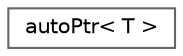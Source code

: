 digraph "Graphical Class Hierarchy"
{
 // LATEX_PDF_SIZE
  bgcolor="transparent";
  edge [fontname=Helvetica,fontsize=10,labelfontname=Helvetica,labelfontsize=10];
  node [fontname=Helvetica,fontsize=10,shape=box,height=0.2,width=0.4];
  rankdir="LR";
  Node0 [id="Node000000",label="autoPtr\< T \>",height=0.2,width=0.4,color="grey40", fillcolor="white", style="filled",URL="$classFoam_1_1autoPtr.html",tooltip="Pointer management similar to std::unique_ptr, with some additional methods and type checking."];
}
